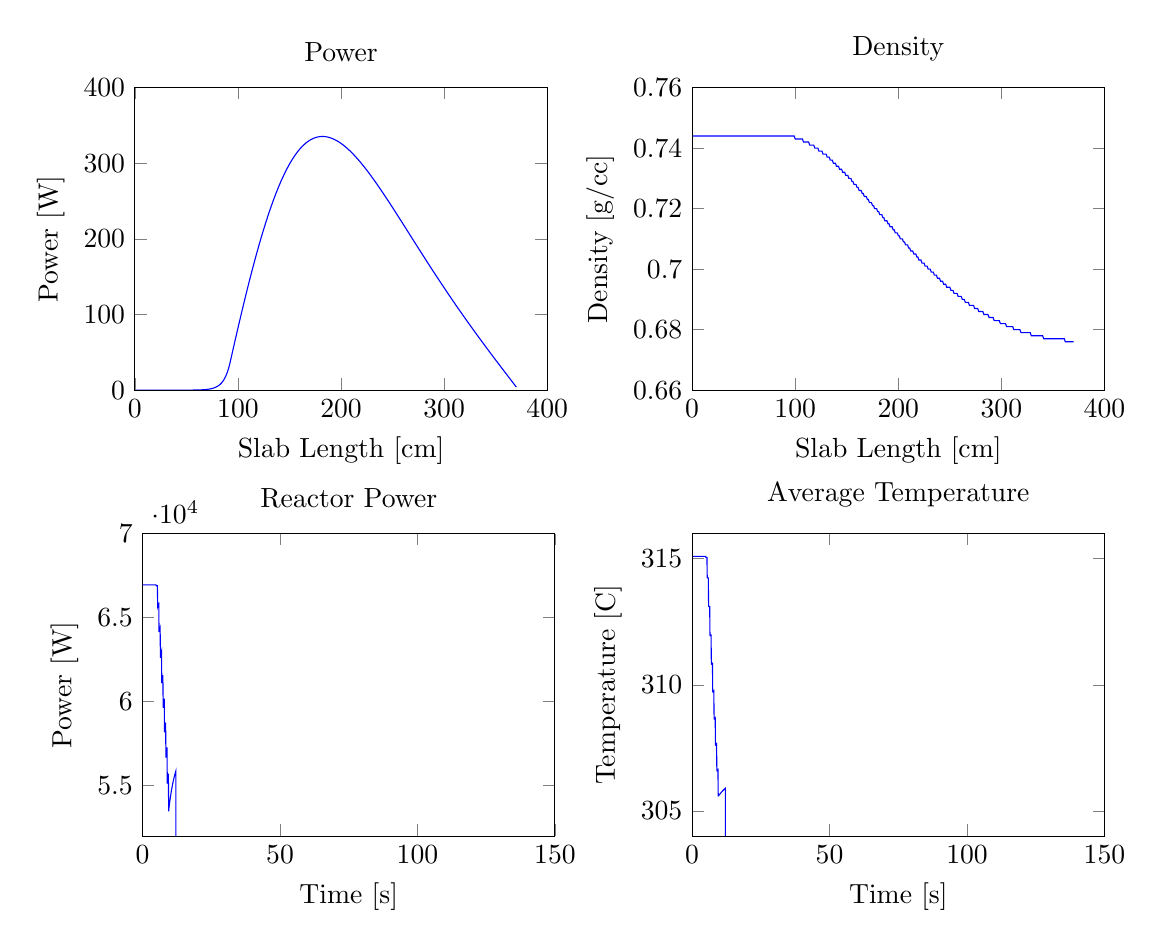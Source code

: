 % This file was created by matlab2tikz v0.1.4.
% Copyright (c) 2008--2011, Nico Schlömer <nico.schloemer@gmail.com>
% All rights reserved.
% 
% The latest updates can be retrieved from
%   http://www.mathworks.com/matlabcentral/fileexchange/22022-matlab2tikz
% where you can also make suggestions and rate matlab2tikz.
% 
\begin{tikzpicture}

\begin{axis}[%
name=plot1,
scale only axis,
width=2.062in,
height=1.513in,
xmin=0, xmax=400,
ymin=0, ymax=400,
xlabel={Slab Length [cm]},
ylabel={Power [W]},
title={Power},
axis on top]
\addplot [
color=blue,
solid
]
coordinates{
 (1,0.001)(2,0.001)(3,0.001)(4,0.002)(5,0.002)(6,0.002)(7,0.003)(8,0.003)(9,0.004)(10,0.004)(11,0.004)(12,0.005)(13,0.005)(14,0.006)(15,0.006)(16,0.007)(17,0.007)(18,0.008)(19,0.008)(20,0.009)(21,0.009)(22,0.01)(23,0.011)(24,0.011)(25,0.012)(26,0.013)(27,0.014)(28,0.015)(29,0.016)(30,0.017)(31,0.018)(32,0.019)(33,0.02)(34,0.021)(35,0.023)(36,0.024)(37,0.026)(38,0.028)(39,0.03)(40,0.032)(41,0.034)(42,0.037)(43,0.04)(44,0.043)(45,0.047)(46,0.052)(47,0.056)(48,0.062)(49,0.068)(50,0.075)(51,0.083)(52,0.093)(53,0.104)(54,0.116)(55,0.131)(56,0.147)(57,0.167)(58,0.189)(59,0.215)(60,0.246)(61,0.281)(62,0.323)(63,0.371)(64,0.428)(65,0.494)(66,0.572)(67,0.663)(68,0.769)(69,0.894)(70,1.041)(71,1.213)(72,1.415)(73,1.652)(74,1.931)(75,2.258)(76,2.643)(77,3.095)(78,3.626)(79,4.251)(80,4.985)(81,5.848)(82,6.863)(83,8.056)(84,9.46)(85,11.111)(86,13.052)(87,15.336)(88,18.022)(89,21.182)(90,24.898)(91,29.27)(92,34.413)(93,40.462)(94,46.492)(95,52.501)(96,58.487)(97,64.447)(98,70.379)(99,76.28)(100,82.15)(101,87.985)(102,93.784)(103,99.544)(104,105.264)(105,110.942)(106,116.575)(107,122.162)(108,127.701)(109,133.19)(110,138.627)(111,144.01)(112,149.339)(113,154.61)(114,159.823)(115,164.976)(116,170.067)(117,175.095)(118,180.059)(119,184.957)(120,189.787)(121,194.549)(122,199.241)(123,203.862)(124,208.411)(125,212.887)(126,217.289)(127,221.616)(128,225.866)(129,230.039)(130,234.135)(131,238.152)(132,242.089)(133,245.947)(134,249.723)(135,253.419)(136,257.033)(137,260.565)(138,264.014)(139,267.38)(140,270.663)(141,273.862)(142,276.978)(143,280.009)(144,282.957)(145,285.82)(146,288.599)(147,291.294)(148,293.904)(149,296.431)(150,298.873)(151,301.232)(152,303.507)(153,305.699)(154,307.808)(155,309.834)(156,311.778)(157,313.64)(158,315.421)(159,317.12)(160,318.739)(161,320.278)(162,321.738)(163,323.119)(164,324.422)(165,325.647)(166,326.795)(167,327.867)(168,328.864)(169,329.786)(170,330.634)(171,331.409)(172,332.112)(173,332.743)(174,333.304)(175,333.794)(176,334.216)(177,334.57)(178,334.857)(179,335.078)(180,335.233)(181,335.324)(182,335.352)(183,335.318)(184,335.222)(185,335.065)(186,334.85)(187,334.576)(188,334.244)(189,333.856)(190,333.413)(191,332.915)(192,332.364)(193,331.76)(194,331.105)(195,330.4)(196,329.645)(197,328.842)(198,327.992)(199,327.095)(200,326.153)(201,325.167)(202,324.138)(203,323.066)(204,321.953)(205,320.799)(206,319.606)(207,318.375)(208,317.106)(209,315.801)(210,314.46)(211,313.085)(212,311.676)(213,310.234)(214,308.76)(215,307.255)(216,305.721)(217,304.157)(218,302.565)(219,300.945)(220,299.299)(221,297.627)(222,295.93)(223,294.209)(224,292.465)(225,290.698)(226,288.91)(227,287.1)(228,285.271)(229,283.422)(230,281.554)(231,279.668)(232,277.765)(233,275.846)(234,273.91)(235,271.96)(236,269.994)(237,268.015)(238,266.023)(239,264.018)(240,262.001)(241,259.972)(242,257.933)(243,255.884)(244,253.824)(245,251.756)(246,249.679)(247,247.594)(248,245.501)(249,243.401)(250,241.295)(251,239.182)(252,237.064)(253,234.941)(254,232.813)(255,230.68)(256,228.544)(257,226.404)(258,224.262)(259,222.116)(260,219.968)(261,217.819)(262,215.667)(263,213.515)(264,211.361)(265,209.207)(266,207.053)(267,204.899)(268,202.745)(269,200.591)(270,198.439)(271,196.287)(272,194.137)(273,191.989)(274,189.843)(275,187.698)(276,185.557)(277,183.417)(278,181.281)(279,179.147)(280,177.016)(281,174.889)(282,172.765)(283,170.645)(284,168.529)(285,166.416)(286,164.308)(287,162.204)(288,160.104)(289,158.009)(290,155.918)(291,153.832)(292,151.751)(293,149.675)(294,147.603)(295,145.537)(296,143.475)(297,141.419)(298,139.368)(299,137.323)(300,135.282)(301,133.247)(302,131.218)(303,129.194)(304,127.175)(305,125.162)(306,123.154)(307,121.152)(308,119.156)(309,117.165)(310,115.179)(311,113.199)(312,111.225)(313,109.256)(314,107.292)(315,105.334)(316,103.382)(317,101.435)(318,99.493)(319,97.556)(320,95.625)(321,93.699)(322,91.779)(323,89.863)(324,87.953)(325,86.047)(326,84.147)(327,82.251)(328,80.36)(329,78.474)(330,76.593)(331,74.717)(332,72.844)(333,70.977)(334,69.114)(335,67.255)(336,65.4)(337,63.55)(338,61.703)(339,59.861)(340,58.022)(341,56.187)(342,54.356)(343,52.528)(344,50.704)(345,48.883)(346,47.066)(347,45.251)(348,43.44)(349,41.631)(350,39.825)(351,38.023)(352,36.222)(353,34.424)(354,32.629)(355,30.835)(356,29.044)(357,27.255)(358,25.468)(359,23.682)(360,21.898)(361,20.116)(362,18.335)(363,16.556)(364,14.777)(365,13.0)(366,11.223)(367,9.448)(368,7.672)(369,5.898)(370,4.124) 
};

\end{axis}

\begin{axis}[%
name=plot2,
at=(plot1.right of south east), anchor=left of south west,
scale only axis,
width=2.062in,
height=1.513in,
xmin=0, xmax=400,
ymin=0.66, ymax=0.76,
xlabel={Slab Length [cm]},
ylabel={$\text{Density [g}/\text{cc]}$},
title={Density},
axis on top]
\addplot [
color=blue,
solid
]
coordinates{
 (1,0.744)(2,0.744)(3,0.744)(4,0.744)(5,0.744)(6,0.744)(7,0.744)(8,0.744)(9,0.744)(10,0.744)(11,0.744)(12,0.744)(13,0.744)(14,0.744)(15,0.744)(16,0.744)(17,0.744)(18,0.744)(19,0.744)(20,0.744)(21,0.744)(22,0.744)(23,0.744)(24,0.744)(25,0.744)(26,0.744)(27,0.744)(28,0.744)(29,0.744)(30,0.744)(31,0.744)(32,0.744)(33,0.744)(34,0.744)(35,0.744)(36,0.744)(37,0.744)(38,0.744)(39,0.744)(40,0.744)(41,0.744)(42,0.744)(43,0.744)(44,0.744)(45,0.744)(46,0.744)(47,0.744)(48,0.744)(49,0.744)(50,0.744)(51,0.744)(52,0.744)(53,0.744)(54,0.744)(55,0.744)(56,0.744)(57,0.744)(58,0.744)(59,0.744)(60,0.744)(61,0.744)(62,0.744)(63,0.744)(64,0.744)(65,0.744)(66,0.744)(67,0.744)(68,0.744)(69,0.744)(70,0.744)(71,0.744)(72,0.744)(73,0.744)(74,0.744)(75,0.744)(76,0.744)(77,0.744)(78,0.744)(79,0.744)(80,0.744)(81,0.744)(82,0.744)(83,0.744)(84,0.744)(85,0.744)(86,0.744)(87,0.744)(88,0.744)(89,0.744)(90,0.744)(91,0.744)(92,0.744)(93,0.744)(94,0.744)(95,0.744)(96,0.744)(97,0.744)(98,0.744)(99,0.744)(100,0.743)(101,0.743)(102,0.743)(103,0.743)(104,0.743)(105,0.743)(106,0.743)(107,0.743)(108,0.742)(109,0.742)(110,0.742)(111,0.742)(112,0.742)(113,0.742)(114,0.741)(115,0.741)(116,0.741)(117,0.741)(118,0.741)(119,0.74)(120,0.74)(121,0.74)(122,0.74)(123,0.739)(124,0.739)(125,0.739)(126,0.739)(127,0.738)(128,0.738)(129,0.738)(130,0.738)(131,0.737)(132,0.737)(133,0.737)(134,0.736)(135,0.736)(136,0.736)(137,0.735)(138,0.735)(139,0.735)(140,0.734)(141,0.734)(142,0.734)(143,0.733)(144,0.733)(145,0.733)(146,0.732)(147,0.732)(148,0.732)(149,0.731)(150,0.731)(151,0.731)(152,0.73)(153,0.73)(154,0.73)(155,0.729)(156,0.729)(157,0.728)(158,0.728)(159,0.728)(160,0.727)(161,0.727)(162,0.726)(163,0.726)(164,0.726)(165,0.725)(166,0.725)(167,0.724)(168,0.724)(169,0.724)(170,0.723)(171,0.723)(172,0.722)(173,0.722)(174,0.722)(175,0.721)(176,0.721)(177,0.72)(178,0.72)(179,0.72)(180,0.719)(181,0.719)(182,0.718)(183,0.718)(184,0.718)(185,0.717)(186,0.717)(187,0.716)(188,0.716)(189,0.716)(190,0.715)(191,0.715)(192,0.714)(193,0.714)(194,0.714)(195,0.713)(196,0.713)(197,0.712)(198,0.712)(199,0.712)(200,0.711)(201,0.711)(202,0.71)(203,0.71)(204,0.71)(205,0.709)(206,0.709)(207,0.708)(208,0.708)(209,0.708)(210,0.707)(211,0.707)(212,0.706)(213,0.706)(214,0.706)(215,0.705)(216,0.705)(217,0.705)(218,0.704)(219,0.704)(220,0.703)(221,0.703)(222,0.703)(223,0.702)(224,0.702)(225,0.702)(226,0.701)(227,0.701)(228,0.701)(229,0.7)(230,0.7)(231,0.7)(232,0.699)(233,0.699)(234,0.699)(235,0.698)(236,0.698)(237,0.698)(238,0.697)(239,0.697)(240,0.697)(241,0.696)(242,0.696)(243,0.696)(244,0.695)(245,0.695)(246,0.695)(247,0.694)(248,0.694)(249,0.694)(250,0.694)(251,0.693)(252,0.693)(253,0.693)(254,0.692)(255,0.692)(256,0.692)(257,0.692)(258,0.691)(259,0.691)(260,0.691)(261,0.691)(262,0.69)(263,0.69)(264,0.69)(265,0.689)(266,0.689)(267,0.689)(268,0.689)(269,0.688)(270,0.688)(271,0.688)(272,0.688)(273,0.688)(274,0.687)(275,0.687)(276,0.687)(277,0.687)(278,0.686)(279,0.686)(280,0.686)(281,0.686)(282,0.686)(283,0.685)(284,0.685)(285,0.685)(286,0.685)(287,0.685)(288,0.684)(289,0.684)(290,0.684)(291,0.684)(292,0.684)(293,0.683)(294,0.683)(295,0.683)(296,0.683)(297,0.683)(298,0.683)(299,0.682)(300,0.682)(301,0.682)(302,0.682)(303,0.682)(304,0.682)(305,0.681)(306,0.681)(307,0.681)(308,0.681)(309,0.681)(310,0.681)(311,0.681)(312,0.68)(313,0.68)(314,0.68)(315,0.68)(316,0.68)(317,0.68)(318,0.68)(319,0.679)(320,0.679)(321,0.679)(322,0.679)(323,0.679)(324,0.679)(325,0.679)(326,0.679)(327,0.679)(328,0.679)(329,0.678)(330,0.678)(331,0.678)(332,0.678)(333,0.678)(334,0.678)(335,0.678)(336,0.678)(337,0.678)(338,0.678)(339,0.678)(340,0.678)(341,0.677)(342,0.677)(343,0.677)(344,0.677)(345,0.677)(346,0.677)(347,0.677)(348,0.677)(349,0.677)(350,0.677)(351,0.677)(352,0.677)(353,0.677)(354,0.677)(355,0.677)(356,0.677)(357,0.677)(358,0.677)(359,0.677)(360,0.677)(361,0.677)(362,0.676)(363,0.676)(364,0.676)(365,0.676)(366,0.676)(367,0.676)(368,0.676)(369,0.676)(370,0.676) 
};

\end{axis}

\begin{axis}[%
name=plot4,
at=(plot2.below south west), anchor=above north west,
scale only axis,
width=2.062in,
height=1.513in,
xmin=0, xmax=150,
ymin=304, ymax=316,
xlabel={Time [s]},
ylabel={Temperature [C]},
title={Average Temperature},
axis on top]
\addplot [
color=blue,
solid
]
coordinates{
 (0,315.093)(0.1,315.093)(0.2,315.093)(0.3,315.093)(0.4,315.093)(0.5,315.093)(0.6,315.093)(0.7,315.093)(0.8,315.093)(0.9,315.093)(1,315.093)(1.1,315.093)(1.2,315.093)(1.3,315.093)(1.4,315.093)(1.5,315.093)(1.6,315.093)(1.7,315.093)(1.8,315.093)(1.9,315.093)(2,315.093)(2.1,315.093)(2.2,315.093)(2.3,315.093)(2.4,315.093)(2.5,315.093)(2.6,315.093)(2.7,315.093)(2.8,315.093)(2.9,315.093)(3,315.093)(3.1,315.093)(3.2,315.093)(3.3,315.093)(3.4,315.093)(3.5,315.093)(3.6,315.093)(3.7,315.093)(3.8,315.093)(3.9,315.093)(4,315.093)(4.1,315.093)(4.2,315.093)(4.3,315.093)(4.4,315.093)(4.5,315.093)(4.6,315.093)(4.7,315.093)(4.8,315.093)(4.9,315.093)(5,315.055)(5.1,315.054)(5.2,315.054)(5.3,315.054)(5.4,315.054)(5.5,314.255)(5.6,314.239)(5.7,314.237)(5.8,314.236)(5.9,314.236)(6,313.123)(6.1,313.104)(6.2,313.105)(6.3,313.107)(6.4,313.108)(6.5,311.965)(6.6,311.95)(6.7,311.955)(6.8,311.961)(6.9,311.967)(7,310.826)(7.1,310.815)(7.2,310.825)(7.3,310.835)(7.4,310.845)(7.5,309.719)(7.6,309.712)(7.7,309.725)(7.8,309.738)(7.9,309.752)(8,308.645)(8.1,308.642)(8.2,308.657)(8.3,308.672)(8.4,308.687)(8.5,307.604)(8.6,307.601)(8.7,307.617)(8.8,307.633)(8.9,307.649)(9,306.589)(9.1,306.587)(9.2,306.603)(9.3,306.618)(9.4,306.634)(9.5,305.597)(9.6,305.594)(9.7,305.608)(9.8,305.622)(9.9,305.636)(10,305.65)(10.1,305.664)(10.2,305.678)(10.3,305.691)(10.4,305.705)(10.5,305.718)(10.6,305.731)(10.7,305.744)(10.8,305.756)(10.9,305.769)(11,305.781)(11.1,305.792)(11.2,305.804)(11.3,305.815)(11.4,305.826)(11.5,305.837)(11.6,305.848)(11.7,305.858)(11.8,305.868)(11.9,305.878)(12,305.887)(12.1,305.896)(12.199,2.396) 
};

\end{axis}

\begin{axis}[%
at=(plot4.left of south west), anchor=right of south east,
scale only axis,
width=2.062in,
height=1.513in,
xmin=0, xmax=150,
ymin=52000, ymax=70000,
xlabel={Time [s]},
ylabel={Power [W]},
title={Reactor Power},
axis on top]
\addplot [
color=blue,
solid
]
coordinates{
 (0,66945.4)(0.1,66945.4)(0.2,66945.4)(0.3,66945.4)(0.4,66945.4)(0.5,66945.4)(0.6,66945.4)(0.7,66945.4)(0.8,66945.4)(0.9,66945.4)(1,66945.4)(1.1,66945.4)(1.2,66945.4)(1.3,66945.4)(1.4,66945.4)(1.5,66945.4)(1.6,66945.4)(1.7,66945.4)(1.8,66945.4)(1.9,66945.4)(2,66945.4)(2.1,66945.4)(2.2,66945.4)(2.3,66945.4)(2.4,66945.4)(2.5,66945.4)(2.6,66945.4)(2.7,66945.4)(2.8,66945.4)(2.9,66945.4)(3,66945.4)(3.1,66945.4)(3.2,66945.4)(3.3,66945.4)(3.4,66945.4)(3.5,66945.4)(3.6,66945.4)(3.7,66945.4)(3.8,66945.4)(3.9,66945.4)(4,66945.4)(4.1,66945.4)(4.2,66945.4)(4.3,66945.4)(4.4,66945.4)(4.5,66945.4)(4.6,66945.4)(4.7,66945.4)(4.8,66945.4)(4.9,66945.4)(5,66890.2)(5.1,66893.5)(5.2,66894.4)(5.3,66895.2)(5.4,66896)(5.5,65709.4)(5.6,65782.5)(5.7,65802.9)(5.8,65821.9)(5.9,65840.6)(6,64146.9)(6.1,64270.5)(6.2,64319.5)(6.3,64366.1)(6.4,64411.6)(6.5,62609.2)(6.6,62762.8)(6.7,62839.7)(6.8,62913)(6.9,62984.3)(7,61110.9)(7.1,61287.8)(7.2,61388.1)(7.3,61484.1)(7.4,61577)(7.5,59640.4)(7.6,59833.7)(7.7,59951.9)(7.8,60065.1)(7.9,60174.5)(8,58173.4)(8.1,58376.5)(8.2,58506.6)(8.3,58631.1)(8.4,58751.5)(8.5,56679.5)(8.6,56885.5)(8.7,57021.6)(8.8,57151.9)(8.9,57277.8)(9,55124.5)(9.1,55327.3)(9.2,55463.7)(9.3,55594.3)(9.4,55720.6)(9.5,53473.4)(9.6,53666.8)(9.7,53798.2)(9.8,53924.2)(9.9,54046)(10,54163.8)(10.1,54277.6)(10.2,54387.5)(10.3,54493.7)(10.4,54596.2)(10.5,54695.1)(10.6,54790.5)(10.7,54882.5)(10.8,54971.2)(10.9,55056.7)(11,55139.1)(11.1,55218.5)(11.2,55295)(11.3,55368.6)(11.4,55439.4)(11.5,55507.6)(11.6,55573.3)(11.7,55636.4)(11.8,55697.1)(11.9,55755.5)(12,55811.7)(12.1,55865.7)(12.193,3866.21) 
};

\end{axis}
\end{tikzpicture}
